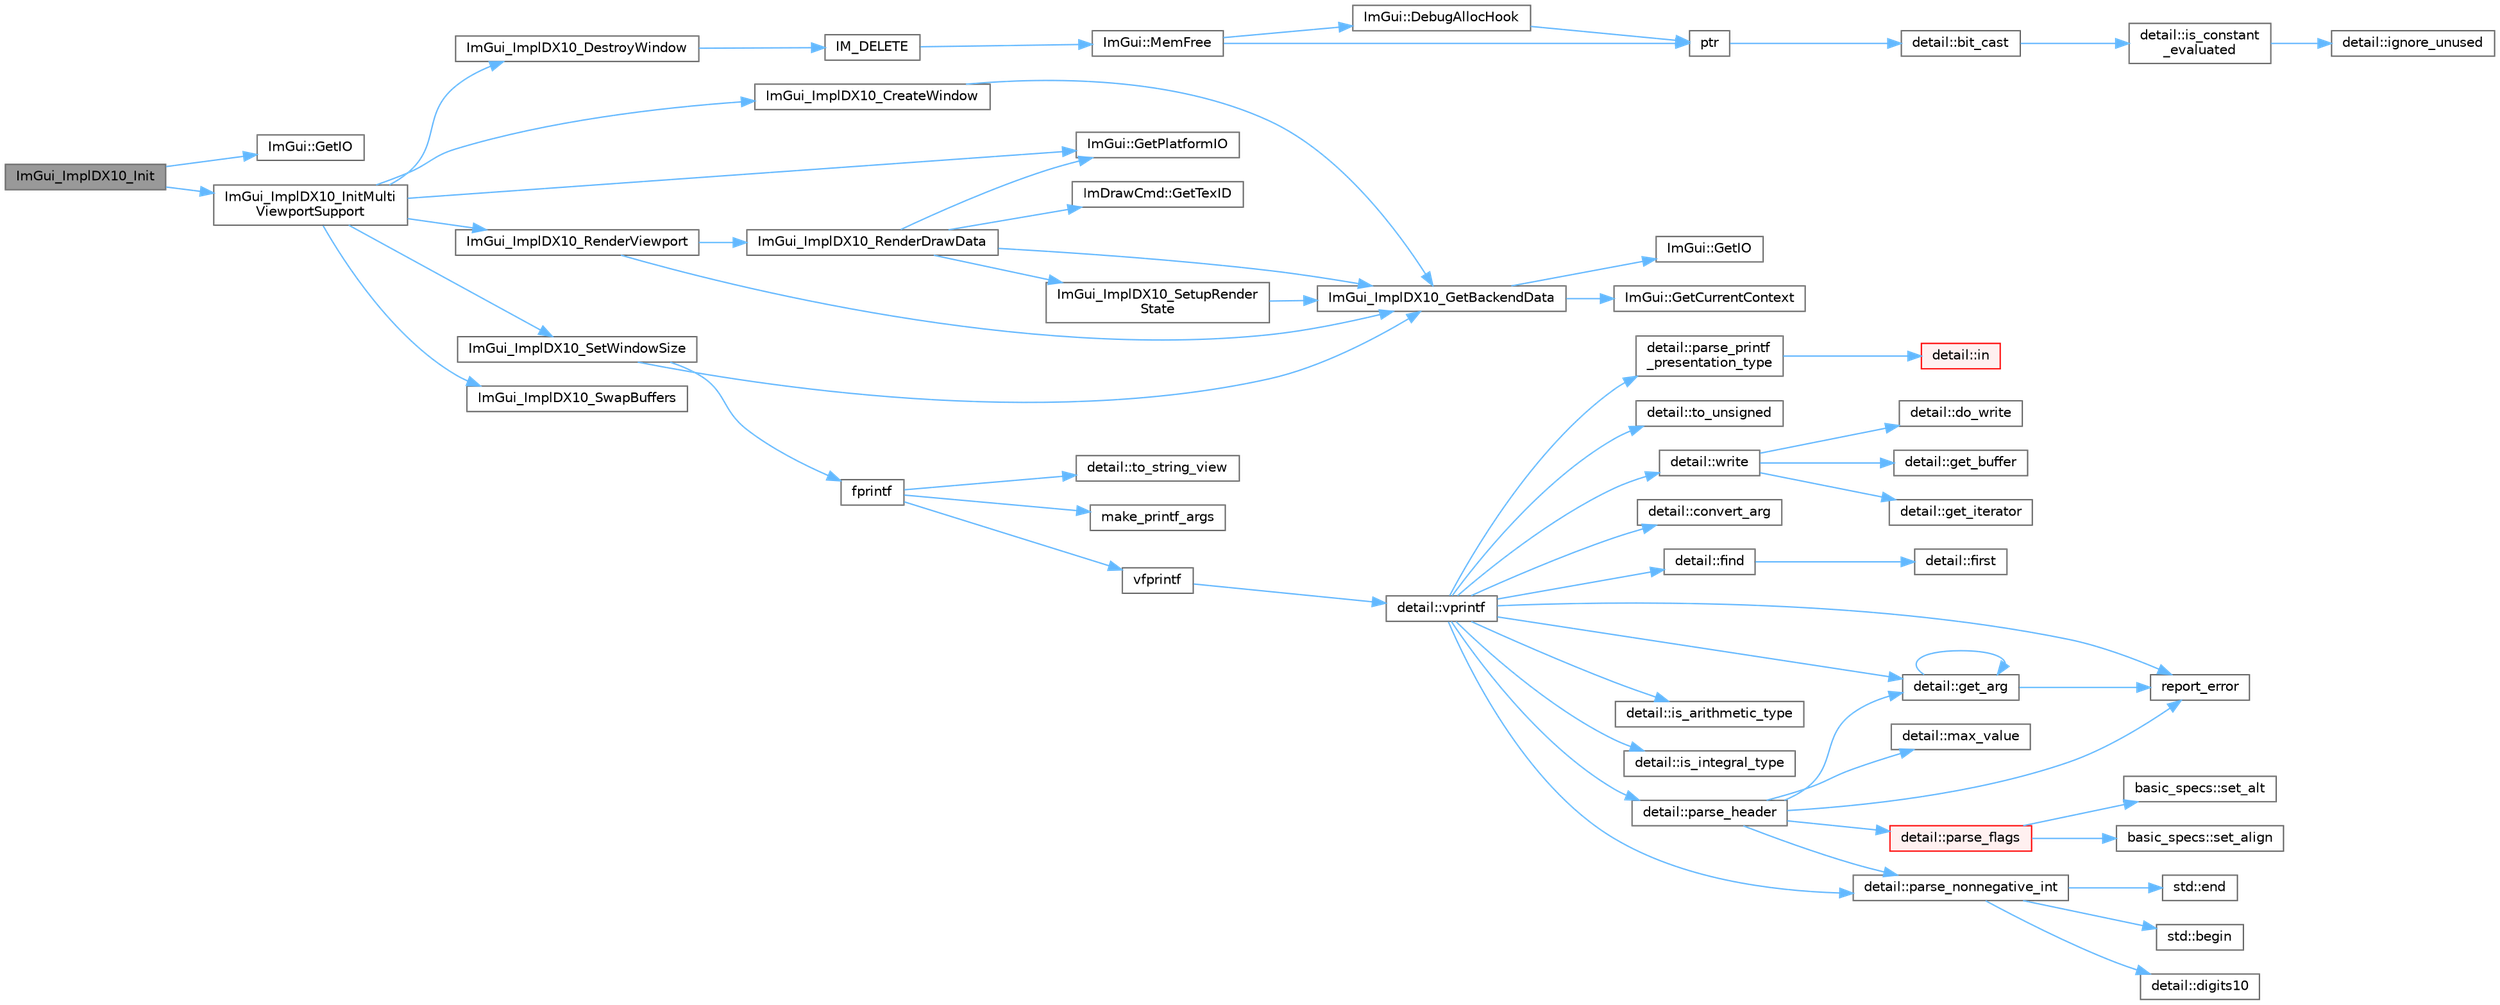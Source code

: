 digraph "ImGui_ImplDX10_Init"
{
 // LATEX_PDF_SIZE
  bgcolor="transparent";
  edge [fontname=Helvetica,fontsize=10,labelfontname=Helvetica,labelfontsize=10];
  node [fontname=Helvetica,fontsize=10,shape=box,height=0.2,width=0.4];
  rankdir="LR";
  Node1 [id="Node000001",label="ImGui_ImplDX10_Init",height=0.2,width=0.4,color="gray40", fillcolor="grey60", style="filled", fontcolor="black",tooltip=" "];
  Node1 -> Node2 [id="edge1_Node000001_Node000002",color="steelblue1",style="solid",tooltip=" "];
  Node2 [id="Node000002",label="ImGui::GetIO",height=0.2,width=0.4,color="grey40", fillcolor="white", style="filled",URL="$namespace_im_gui.html#a3179e560812f878f3961ce803a5d9302",tooltip=" "];
  Node1 -> Node3 [id="edge2_Node000001_Node000003",color="steelblue1",style="solid",tooltip=" "];
  Node3 [id="Node000003",label="ImGui_ImplDX10_InitMulti\lViewportSupport",height=0.2,width=0.4,color="grey40", fillcolor="white", style="filled",URL="$imgui__impl__dx10_8cpp.html#a70251a5e5bc67797c1aeae911e195389",tooltip=" "];
  Node3 -> Node4 [id="edge3_Node000003_Node000004",color="steelblue1",style="solid",tooltip=" "];
  Node4 [id="Node000004",label="ImGui::GetPlatformIO",height=0.2,width=0.4,color="grey40", fillcolor="white", style="filled",URL="$namespace_im_gui.html#a3edc2b6129cbf1e8d247c6d03c344065",tooltip=" "];
  Node3 -> Node5 [id="edge4_Node000003_Node000005",color="steelblue1",style="solid",tooltip=" "];
  Node5 [id="Node000005",label="ImGui_ImplDX10_CreateWindow",height=0.2,width=0.4,color="grey40", fillcolor="white", style="filled",URL="$imgui__impl__dx10_8cpp.html#a675d1db7d9892b313c74e12a2313f269",tooltip=" "];
  Node5 -> Node6 [id="edge5_Node000005_Node000006",color="steelblue1",style="solid",tooltip=" "];
  Node6 [id="Node000006",label="ImGui_ImplDX10_GetBackendData",height=0.2,width=0.4,color="grey40", fillcolor="white", style="filled",URL="$imgui__impl__dx10_8cpp.html#aa8a0a9bacaf4fa01778b724194bb0d77",tooltip=" "];
  Node6 -> Node7 [id="edge6_Node000006_Node000007",color="steelblue1",style="solid",tooltip=" "];
  Node7 [id="Node000007",label="ImGui::GetCurrentContext",height=0.2,width=0.4,color="grey40", fillcolor="white", style="filled",URL="$namespace_im_gui.html#af557a6de5538099a0f6047eb994bbf42",tooltip=" "];
  Node6 -> Node8 [id="edge7_Node000006_Node000008",color="steelblue1",style="solid",tooltip=" "];
  Node8 [id="Node000008",label="ImGui::GetIO",height=0.2,width=0.4,color="grey40", fillcolor="white", style="filled",URL="$namespace_im_gui.html#a7dea7d0530868f078324f14a308f0c3c",tooltip=" "];
  Node3 -> Node9 [id="edge8_Node000003_Node000009",color="steelblue1",style="solid",tooltip=" "];
  Node9 [id="Node000009",label="ImGui_ImplDX10_DestroyWindow",height=0.2,width=0.4,color="grey40", fillcolor="white", style="filled",URL="$imgui__impl__dx10_8cpp.html#a26911d321d1e7a44dd8c9bd61010464a",tooltip=" "];
  Node9 -> Node10 [id="edge9_Node000009_Node000010",color="steelblue1",style="solid",tooltip=" "];
  Node10 [id="Node000010",label="IM_DELETE",height=0.2,width=0.4,color="grey40", fillcolor="white", style="filled",URL="$imgui_8h.html#a3c856832c3fe1da8767a9353da3707e1",tooltip=" "];
  Node10 -> Node11 [id="edge10_Node000010_Node000011",color="steelblue1",style="solid",tooltip=" "];
  Node11 [id="Node000011",label="ImGui::MemFree",height=0.2,width=0.4,color="grey40", fillcolor="white", style="filled",URL="$namespace_im_gui.html#a269ec695c6e722ec3da85dae37f0675d",tooltip=" "];
  Node11 -> Node12 [id="edge11_Node000011_Node000012",color="steelblue1",style="solid",tooltip=" "];
  Node12 [id="Node000012",label="ImGui::DebugAllocHook",height=0.2,width=0.4,color="grey40", fillcolor="white", style="filled",URL="$namespace_im_gui.html#af81dc8d88fa2e5d0996163993f90ccf8",tooltip=" "];
  Node12 -> Node13 [id="edge12_Node000012_Node000013",color="steelblue1",style="solid",tooltip=" "];
  Node13 [id="Node000013",label="ptr",height=0.2,width=0.4,color="grey40", fillcolor="white", style="filled",URL="$spdlog_2include_2spdlog_2fmt_2bundled_2format_8h.html#adb6e274f8eb0b74b2865215e1b49c535",tooltip=" "];
  Node13 -> Node14 [id="edge13_Node000013_Node000014",color="steelblue1",style="solid",tooltip=" "];
  Node14 [id="Node000014",label="detail::bit_cast",height=0.2,width=0.4,color="grey40", fillcolor="white", style="filled",URL="$namespacedetail.html#a13855d666ae097f8d0343395183e3b47",tooltip=" "];
  Node14 -> Node15 [id="edge14_Node000014_Node000015",color="steelblue1",style="solid",tooltip=" "];
  Node15 [id="Node000015",label="detail::is_constant\l_evaluated",height=0.2,width=0.4,color="grey40", fillcolor="white", style="filled",URL="$namespacedetail.html#a75ed2634319883d038944529dbb954e2",tooltip=" "];
  Node15 -> Node16 [id="edge15_Node000015_Node000016",color="steelblue1",style="solid",tooltip=" "];
  Node16 [id="Node000016",label="detail::ignore_unused",height=0.2,width=0.4,color="grey40", fillcolor="white", style="filled",URL="$namespacedetail.html#a1fe84ebaf96215ce0665d95b3124c2df",tooltip=" "];
  Node11 -> Node13 [id="edge16_Node000011_Node000013",color="steelblue1",style="solid",tooltip=" "];
  Node3 -> Node17 [id="edge17_Node000003_Node000017",color="steelblue1",style="solid",tooltip=" "];
  Node17 [id="Node000017",label="ImGui_ImplDX10_RenderViewport",height=0.2,width=0.4,color="grey40", fillcolor="white", style="filled",URL="$imgui__impl__dx10_8cpp.html#a0803b8ca603ddb76d70a9db0eba3e0c7",tooltip=" "];
  Node17 -> Node6 [id="edge18_Node000017_Node000006",color="steelblue1",style="solid",tooltip=" "];
  Node17 -> Node18 [id="edge19_Node000017_Node000018",color="steelblue1",style="solid",tooltip=" "];
  Node18 [id="Node000018",label="ImGui_ImplDX10_RenderDrawData",height=0.2,width=0.4,color="grey40", fillcolor="white", style="filled",URL="$imgui__impl__dx10_8cpp.html#a36b94daad0a10caa3af4debaf6712226",tooltip=" "];
  Node18 -> Node4 [id="edge20_Node000018_Node000004",color="steelblue1",style="solid",tooltip=" "];
  Node18 -> Node19 [id="edge21_Node000018_Node000019",color="steelblue1",style="solid",tooltip=" "];
  Node19 [id="Node000019",label="ImDrawCmd::GetTexID",height=0.2,width=0.4,color="grey40", fillcolor="white", style="filled",URL="$struct_im_draw_cmd.html#a8ba7df6d136db6e33d850acc9291224f",tooltip=" "];
  Node18 -> Node6 [id="edge22_Node000018_Node000006",color="steelblue1",style="solid",tooltip=" "];
  Node18 -> Node20 [id="edge23_Node000018_Node000020",color="steelblue1",style="solid",tooltip=" "];
  Node20 [id="Node000020",label="ImGui_ImplDX10_SetupRender\lState",height=0.2,width=0.4,color="grey40", fillcolor="white", style="filled",URL="$imgui__impl__dx10_8cpp.html#aae17584d25f13a557aa57c661d97a002",tooltip=" "];
  Node20 -> Node6 [id="edge24_Node000020_Node000006",color="steelblue1",style="solid",tooltip=" "];
  Node3 -> Node21 [id="edge25_Node000003_Node000021",color="steelblue1",style="solid",tooltip=" "];
  Node21 [id="Node000021",label="ImGui_ImplDX10_SetWindowSize",height=0.2,width=0.4,color="grey40", fillcolor="white", style="filled",URL="$imgui__impl__dx10_8cpp.html#a314897ea7ce9c6911b444af02905fb0f",tooltip=" "];
  Node21 -> Node22 [id="edge26_Node000021_Node000022",color="steelblue1",style="solid",tooltip=" "];
  Node22 [id="Node000022",label="fprintf",height=0.2,width=0.4,color="grey40", fillcolor="white", style="filled",URL="$printf_8h.html#a9f315126362cae9675de1642105e631e",tooltip=" "];
  Node22 -> Node23 [id="edge27_Node000022_Node000023",color="steelblue1",style="solid",tooltip=" "];
  Node23 [id="Node000023",label="make_printf_args",height=0.2,width=0.4,color="grey40", fillcolor="white", style="filled",URL="$printf_8h.html#a27dcc0efcda04388971dbea3c875f122",tooltip=" "];
  Node22 -> Node24 [id="edge28_Node000022_Node000024",color="steelblue1",style="solid",tooltip=" "];
  Node24 [id="Node000024",label="detail::to_string_view",height=0.2,width=0.4,color="grey40", fillcolor="white", style="filled",URL="$namespacedetail.html#abeae79fa3e1eded2d8fbd56cc9f0960e",tooltip=" "];
  Node22 -> Node25 [id="edge29_Node000022_Node000025",color="steelblue1",style="solid",tooltip=" "];
  Node25 [id="Node000025",label="vfprintf",height=0.2,width=0.4,color="grey40", fillcolor="white", style="filled",URL="$printf_8h.html#abb30aad964fc771fb52cf3ad88649df2",tooltip=" "];
  Node25 -> Node26 [id="edge30_Node000025_Node000026",color="steelblue1",style="solid",tooltip=" "];
  Node26 [id="Node000026",label="detail::vprintf",height=0.2,width=0.4,color="grey40", fillcolor="white", style="filled",URL="$namespacedetail.html#a1c8c2218e4c822aa8f743fb9c573717f",tooltip=" "];
  Node26 -> Node27 [id="edge31_Node000026_Node000027",color="steelblue1",style="solid",tooltip=" "];
  Node27 [id="Node000027",label="detail::convert_arg",height=0.2,width=0.4,color="grey40", fillcolor="white", style="filled",URL="$namespacedetail.html#a03c11572c9a664266d6925f327dec7f3",tooltip=" "];
  Node26 -> Node28 [id="edge32_Node000026_Node000028",color="steelblue1",style="solid",tooltip=" "];
  Node28 [id="Node000028",label="detail::find",height=0.2,width=0.4,color="grey40", fillcolor="white", style="filled",URL="$namespacedetail.html#a6b71952fab3dc32f3edb2c3e9811d8d9",tooltip=" "];
  Node28 -> Node29 [id="edge33_Node000028_Node000029",color="steelblue1",style="solid",tooltip=" "];
  Node29 [id="Node000029",label="detail::first",height=0.2,width=0.4,color="grey40", fillcolor="white", style="filled",URL="$namespacedetail.html#a02319a3deb124802b88b61f85987df5e",tooltip=" "];
  Node26 -> Node30 [id="edge34_Node000026_Node000030",color="steelblue1",style="solid",tooltip=" "];
  Node30 [id="Node000030",label="detail::get_arg",height=0.2,width=0.4,color="grey40", fillcolor="white", style="filled",URL="$namespacedetail.html#a342ef250e45bd09b2ef666b6fae1c355",tooltip=" "];
  Node30 -> Node30 [id="edge35_Node000030_Node000030",color="steelblue1",style="solid",tooltip=" "];
  Node30 -> Node31 [id="edge36_Node000030_Node000031",color="steelblue1",style="solid",tooltip=" "];
  Node31 [id="Node000031",label="report_error",height=0.2,width=0.4,color="grey40", fillcolor="white", style="filled",URL="$format-inl_8h.html#a5555893692b00b61b3886349332fd01f",tooltip=" "];
  Node26 -> Node32 [id="edge37_Node000026_Node000032",color="steelblue1",style="solid",tooltip=" "];
  Node32 [id="Node000032",label="detail::is_arithmetic_type",height=0.2,width=0.4,color="grey40", fillcolor="white", style="filled",URL="$namespacedetail.html#a802c50a56a3495fdab6020b375ba1389",tooltip=" "];
  Node26 -> Node33 [id="edge38_Node000026_Node000033",color="steelblue1",style="solid",tooltip=" "];
  Node33 [id="Node000033",label="detail::is_integral_type",height=0.2,width=0.4,color="grey40", fillcolor="white", style="filled",URL="$namespacedetail.html#a2a60f8d1bee41b803f43fc42b707b5d1",tooltip=" "];
  Node26 -> Node34 [id="edge39_Node000026_Node000034",color="steelblue1",style="solid",tooltip=" "];
  Node34 [id="Node000034",label="detail::parse_header",height=0.2,width=0.4,color="grey40", fillcolor="white", style="filled",URL="$namespacedetail.html#afc9d93e58b8edb8077f8bc8eee7f4035",tooltip=" "];
  Node34 -> Node30 [id="edge40_Node000034_Node000030",color="steelblue1",style="solid",tooltip=" "];
  Node34 -> Node35 [id="edge41_Node000034_Node000035",color="steelblue1",style="solid",tooltip=" "];
  Node35 [id="Node000035",label="detail::max_value",height=0.2,width=0.4,color="grey40", fillcolor="white", style="filled",URL="$namespacedetail.html#a45c2130c44ebe54179eafcee3cda2bfb",tooltip=" "];
  Node34 -> Node36 [id="edge42_Node000034_Node000036",color="steelblue1",style="solid",tooltip=" "];
  Node36 [id="Node000036",label="detail::parse_flags",height=0.2,width=0.4,color="red", fillcolor="#FFF0F0", style="filled",URL="$namespacedetail.html#a4213daed116a37e1767881da51238261",tooltip=" "];
  Node36 -> Node37 [id="edge43_Node000036_Node000037",color="steelblue1",style="solid",tooltip=" "];
  Node37 [id="Node000037",label="basic_specs::set_align",height=0.2,width=0.4,color="grey40", fillcolor="white", style="filled",URL="$classbasic__specs.html#ad73b6f854341aaabc744bf54e6ea6af6",tooltip=" "];
  Node36 -> Node38 [id="edge44_Node000036_Node000038",color="steelblue1",style="solid",tooltip=" "];
  Node38 [id="Node000038",label="basic_specs::set_alt",height=0.2,width=0.4,color="grey40", fillcolor="white", style="filled",URL="$classbasic__specs.html#a5f10314706a8a3d579f882f30d283b61",tooltip=" "];
  Node34 -> Node43 [id="edge45_Node000034_Node000043",color="steelblue1",style="solid",tooltip=" "];
  Node43 [id="Node000043",label="detail::parse_nonnegative_int",height=0.2,width=0.4,color="grey40", fillcolor="white", style="filled",URL="$namespacedetail.html#a338caba782225e115a9902d4d0835f5f",tooltip=" "];
  Node43 -> Node44 [id="edge46_Node000043_Node000044",color="steelblue1",style="solid",tooltip=" "];
  Node44 [id="Node000044",label="std::begin",height=0.2,width=0.4,color="grey40", fillcolor="white", style="filled",URL="$namespacestd.html#aec76fc52a775d29bc4058c8e1405045a",tooltip=" "];
  Node43 -> Node45 [id="edge47_Node000043_Node000045",color="steelblue1",style="solid",tooltip=" "];
  Node45 [id="Node000045",label="detail::digits10",height=0.2,width=0.4,color="grey40", fillcolor="white", style="filled",URL="$namespacedetail.html#a3a043db05db2d07deb2d98ba2d04b4eb",tooltip=" "];
  Node43 -> Node46 [id="edge48_Node000043_Node000046",color="steelblue1",style="solid",tooltip=" "];
  Node46 [id="Node000046",label="std::end",height=0.2,width=0.4,color="grey40", fillcolor="white", style="filled",URL="$namespacestd.html#a35f71a4c49ddf38bb590177e3a4b2598",tooltip=" "];
  Node34 -> Node31 [id="edge49_Node000034_Node000031",color="steelblue1",style="solid",tooltip=" "];
  Node26 -> Node43 [id="edge50_Node000026_Node000043",color="steelblue1",style="solid",tooltip=" "];
  Node26 -> Node47 [id="edge51_Node000026_Node000047",color="steelblue1",style="solid",tooltip=" "];
  Node47 [id="Node000047",label="detail::parse_printf\l_presentation_type",height=0.2,width=0.4,color="grey40", fillcolor="white", style="filled",URL="$namespacedetail.html#aa2cb095169b23e3a66260ad7078f44cc",tooltip=" "];
  Node47 -> Node48 [id="edge52_Node000047_Node000048",color="steelblue1",style="solid",tooltip=" "];
  Node48 [id="Node000048",label="detail::in",height=0.2,width=0.4,color="red", fillcolor="#FFF0F0", style="filled",URL="$namespacedetail.html#a52a5e2ed06c229dcf95ea5c46d48d05e",tooltip=" "];
  Node26 -> Node31 [id="edge53_Node000026_Node000031",color="steelblue1",style="solid",tooltip=" "];
  Node26 -> Node50 [id="edge54_Node000026_Node000050",color="steelblue1",style="solid",tooltip=" "];
  Node50 [id="Node000050",label="detail::to_unsigned",height=0.2,width=0.4,color="grey40", fillcolor="white", style="filled",URL="$namespacedetail.html#a4855e668246c731a97484efc329f2aac",tooltip=" "];
  Node26 -> Node51 [id="edge55_Node000026_Node000051",color="steelblue1",style="solid",tooltip=" "];
  Node51 [id="Node000051",label="detail::write",height=0.2,width=0.4,color="grey40", fillcolor="white", style="filled",URL="$namespacedetail.html#a29dacf26eedc9e3575fb57329a5ca0a3",tooltip=" "];
  Node51 -> Node52 [id="edge56_Node000051_Node000052",color="steelblue1",style="solid",tooltip=" "];
  Node52 [id="Node000052",label="detail::do_write",height=0.2,width=0.4,color="grey40", fillcolor="white", style="filled",URL="$namespacedetail.html#a5007cc441bd246a9096070c10d1ea683",tooltip=" "];
  Node51 -> Node53 [id="edge57_Node000051_Node000053",color="steelblue1",style="solid",tooltip=" "];
  Node53 [id="Node000053",label="detail::get_buffer",height=0.2,width=0.4,color="grey40", fillcolor="white", style="filled",URL="$namespacedetail.html#ad803bb19df422bc4c4f92d75c7564437",tooltip=" "];
  Node51 -> Node54 [id="edge58_Node000051_Node000054",color="steelblue1",style="solid",tooltip=" "];
  Node54 [id="Node000054",label="detail::get_iterator",height=0.2,width=0.4,color="grey40", fillcolor="white", style="filled",URL="$namespacedetail.html#a05e3e231207d3f28f83261c2e7ad2fe5",tooltip=" "];
  Node21 -> Node6 [id="edge59_Node000021_Node000006",color="steelblue1",style="solid",tooltip=" "];
  Node3 -> Node55 [id="edge60_Node000003_Node000055",color="steelblue1",style="solid",tooltip=" "];
  Node55 [id="Node000055",label="ImGui_ImplDX10_SwapBuffers",height=0.2,width=0.4,color="grey40", fillcolor="white", style="filled",URL="$imgui__impl__dx10_8cpp.html#a32d5acd839c30ff937179f48d626b8db",tooltip=" "];
}
